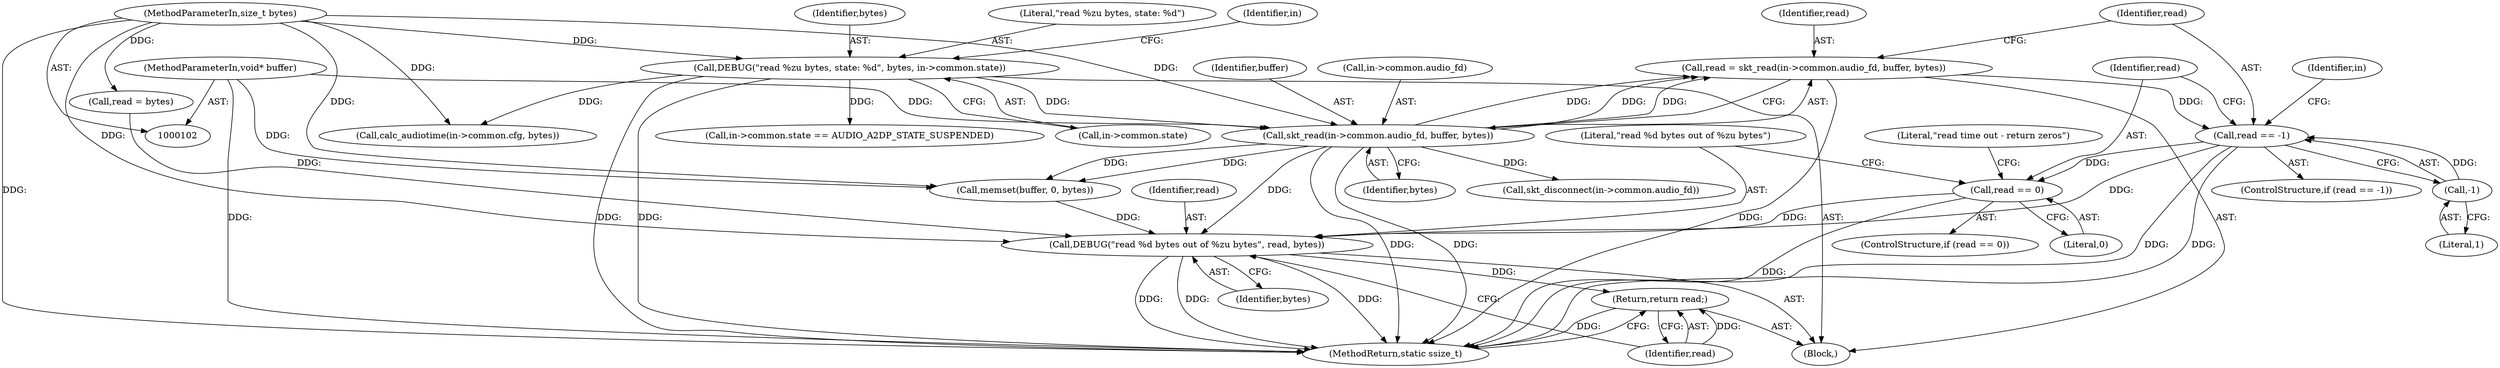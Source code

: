 digraph "0_Android_472271b153c5dc53c28beac55480a8d8434b2d5c_3@API" {
"1000227" [label="(Call,read == -1)"];
"1000216" [label="(Call,read = skt_read(in->common.audio_fd, buffer, bytes))"];
"1000218" [label="(Call,skt_read(in->common.audio_fd, buffer, bytes))"];
"1000104" [label="(MethodParameterIn,void* buffer)"];
"1000114" [label="(Call,DEBUG(\"read %zu bytes, state: %d\", bytes, in->common.state))"];
"1000105" [label="(MethodParameterIn,size_t bytes)"];
"1000229" [label="(Call,-1)"];
"1000254" [label="(Call,read == 0)"];
"1000267" [label="(Call,DEBUG(\"read %d bytes out of %zu bytes\", read, bytes))"];
"1000271" [label="(Return,return read;)"];
"1000227" [label="(Call,read == -1)"];
"1000255" [label="(Identifier,read)"];
"1000224" [label="(Identifier,buffer)"];
"1000116" [label="(Identifier,bytes)"];
"1000267" [label="(Call,DEBUG(\"read %d bytes out of %zu bytes\", read, bytes))"];
"1000226" [label="(ControlStructure,if (read == -1))"];
"1000254" [label="(Call,read == 0)"];
"1000114" [label="(Call,DEBUG(\"read %zu bytes, state: %d\", bytes, in->common.state))"];
"1000218" [label="(Call,skt_read(in->common.audio_fd, buffer, bytes))"];
"1000123" [label="(Call,in->common.state == AUDIO_A2DP_STATE_SUSPENDED)"];
"1000264" [label="(Call,read = bytes)"];
"1000253" [label="(ControlStructure,if (read == 0))"];
"1000115" [label="(Literal,\"read %zu bytes, state: %d\")"];
"1000230" [label="(Literal,1)"];
"1000105" [label="(MethodParameterIn,size_t bytes)"];
"1000256" [label="(Literal,0)"];
"1000219" [label="(Call,in->common.audio_fd)"];
"1000269" [label="(Identifier,read)"];
"1000272" [label="(Identifier,read)"];
"1000217" [label="(Identifier,read)"];
"1000126" [label="(Identifier,in)"];
"1000229" [label="(Call,-1)"];
"1000259" [label="(Literal,\"read time out - return zeros\")"];
"1000117" [label="(Call,in->common.state)"];
"1000273" [label="(MethodReturn,static ssize_t)"];
"1000106" [label="(Block,)"];
"1000235" [label="(Identifier,in)"];
"1000260" [label="(Call,memset(buffer, 0, bytes))"];
"1000228" [label="(Identifier,read)"];
"1000271" [label="(Return,return read;)"];
"1000232" [label="(Call,skt_disconnect(in->common.audio_fd))"];
"1000268" [label="(Literal,\"read %d bytes out of %zu bytes\")"];
"1000225" [label="(Identifier,bytes)"];
"1000216" [label="(Call,read = skt_read(in->common.audio_fd, buffer, bytes))"];
"1000172" [label="(Call,calc_audiotime(in->common.cfg, bytes))"];
"1000270" [label="(Identifier,bytes)"];
"1000104" [label="(MethodParameterIn,void* buffer)"];
"1000227" -> "1000226"  [label="AST: "];
"1000227" -> "1000229"  [label="CFG: "];
"1000228" -> "1000227"  [label="AST: "];
"1000229" -> "1000227"  [label="AST: "];
"1000235" -> "1000227"  [label="CFG: "];
"1000255" -> "1000227"  [label="CFG: "];
"1000227" -> "1000273"  [label="DDG: "];
"1000227" -> "1000273"  [label="DDG: "];
"1000216" -> "1000227"  [label="DDG: "];
"1000229" -> "1000227"  [label="DDG: "];
"1000227" -> "1000254"  [label="DDG: "];
"1000227" -> "1000267"  [label="DDG: "];
"1000216" -> "1000106"  [label="AST: "];
"1000216" -> "1000218"  [label="CFG: "];
"1000217" -> "1000216"  [label="AST: "];
"1000218" -> "1000216"  [label="AST: "];
"1000228" -> "1000216"  [label="CFG: "];
"1000216" -> "1000273"  [label="DDG: "];
"1000218" -> "1000216"  [label="DDG: "];
"1000218" -> "1000216"  [label="DDG: "];
"1000218" -> "1000216"  [label="DDG: "];
"1000218" -> "1000225"  [label="CFG: "];
"1000219" -> "1000218"  [label="AST: "];
"1000224" -> "1000218"  [label="AST: "];
"1000225" -> "1000218"  [label="AST: "];
"1000218" -> "1000273"  [label="DDG: "];
"1000218" -> "1000273"  [label="DDG: "];
"1000104" -> "1000218"  [label="DDG: "];
"1000114" -> "1000218"  [label="DDG: "];
"1000105" -> "1000218"  [label="DDG: "];
"1000218" -> "1000232"  [label="DDG: "];
"1000218" -> "1000260"  [label="DDG: "];
"1000218" -> "1000260"  [label="DDG: "];
"1000218" -> "1000267"  [label="DDG: "];
"1000104" -> "1000102"  [label="AST: "];
"1000104" -> "1000273"  [label="DDG: "];
"1000104" -> "1000260"  [label="DDG: "];
"1000114" -> "1000106"  [label="AST: "];
"1000114" -> "1000117"  [label="CFG: "];
"1000115" -> "1000114"  [label="AST: "];
"1000116" -> "1000114"  [label="AST: "];
"1000117" -> "1000114"  [label="AST: "];
"1000126" -> "1000114"  [label="CFG: "];
"1000114" -> "1000273"  [label="DDG: "];
"1000114" -> "1000273"  [label="DDG: "];
"1000105" -> "1000114"  [label="DDG: "];
"1000114" -> "1000123"  [label="DDG: "];
"1000114" -> "1000172"  [label="DDG: "];
"1000105" -> "1000102"  [label="AST: "];
"1000105" -> "1000273"  [label="DDG: "];
"1000105" -> "1000172"  [label="DDG: "];
"1000105" -> "1000260"  [label="DDG: "];
"1000105" -> "1000264"  [label="DDG: "];
"1000105" -> "1000267"  [label="DDG: "];
"1000229" -> "1000230"  [label="CFG: "];
"1000230" -> "1000229"  [label="AST: "];
"1000254" -> "1000253"  [label="AST: "];
"1000254" -> "1000256"  [label="CFG: "];
"1000255" -> "1000254"  [label="AST: "];
"1000256" -> "1000254"  [label="AST: "];
"1000259" -> "1000254"  [label="CFG: "];
"1000268" -> "1000254"  [label="CFG: "];
"1000254" -> "1000273"  [label="DDG: "];
"1000254" -> "1000267"  [label="DDG: "];
"1000267" -> "1000106"  [label="AST: "];
"1000267" -> "1000270"  [label="CFG: "];
"1000268" -> "1000267"  [label="AST: "];
"1000269" -> "1000267"  [label="AST: "];
"1000270" -> "1000267"  [label="AST: "];
"1000272" -> "1000267"  [label="CFG: "];
"1000267" -> "1000273"  [label="DDG: "];
"1000267" -> "1000273"  [label="DDG: "];
"1000267" -> "1000273"  [label="DDG: "];
"1000264" -> "1000267"  [label="DDG: "];
"1000260" -> "1000267"  [label="DDG: "];
"1000267" -> "1000271"  [label="DDG: "];
"1000271" -> "1000106"  [label="AST: "];
"1000271" -> "1000272"  [label="CFG: "];
"1000272" -> "1000271"  [label="AST: "];
"1000273" -> "1000271"  [label="CFG: "];
"1000271" -> "1000273"  [label="DDG: "];
"1000272" -> "1000271"  [label="DDG: "];
}
